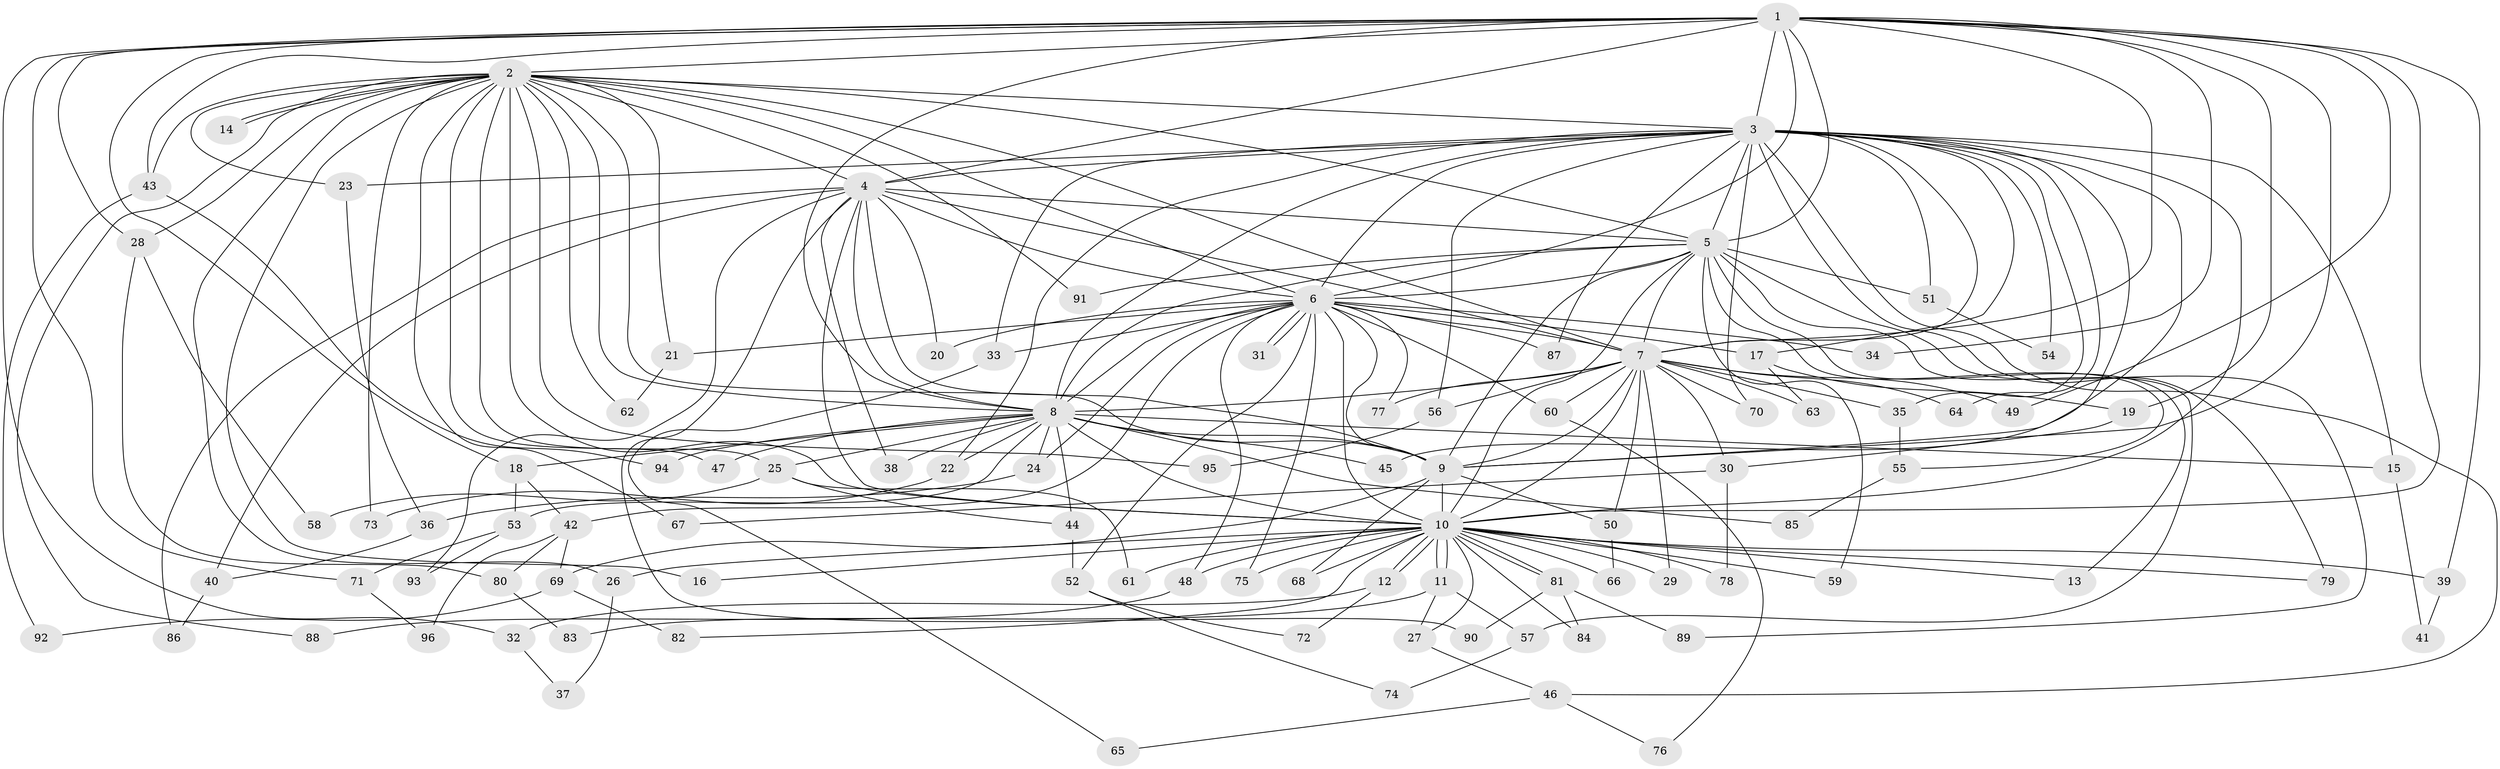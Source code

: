 // Generated by graph-tools (version 1.1) at 2025/01/03/09/25 03:01:27]
// undirected, 96 vertices, 217 edges
graph export_dot {
graph [start="1"]
  node [color=gray90,style=filled];
  1;
  2;
  3;
  4;
  5;
  6;
  7;
  8;
  9;
  10;
  11;
  12;
  13;
  14;
  15;
  16;
  17;
  18;
  19;
  20;
  21;
  22;
  23;
  24;
  25;
  26;
  27;
  28;
  29;
  30;
  31;
  32;
  33;
  34;
  35;
  36;
  37;
  38;
  39;
  40;
  41;
  42;
  43;
  44;
  45;
  46;
  47;
  48;
  49;
  50;
  51;
  52;
  53;
  54;
  55;
  56;
  57;
  58;
  59;
  60;
  61;
  62;
  63;
  64;
  65;
  66;
  67;
  68;
  69;
  70;
  71;
  72;
  73;
  74;
  75;
  76;
  77;
  78;
  79;
  80;
  81;
  82;
  83;
  84;
  85;
  86;
  87;
  88;
  89;
  90;
  91;
  92;
  93;
  94;
  95;
  96;
  1 -- 2;
  1 -- 3;
  1 -- 4;
  1 -- 5;
  1 -- 6;
  1 -- 7;
  1 -- 8;
  1 -- 9;
  1 -- 10;
  1 -- 18;
  1 -- 19;
  1 -- 28;
  1 -- 32;
  1 -- 34;
  1 -- 39;
  1 -- 43;
  1 -- 49;
  1 -- 71;
  2 -- 3;
  2 -- 4;
  2 -- 5;
  2 -- 6;
  2 -- 7;
  2 -- 8;
  2 -- 9;
  2 -- 10;
  2 -- 14;
  2 -- 14;
  2 -- 16;
  2 -- 21;
  2 -- 23;
  2 -- 25;
  2 -- 26;
  2 -- 28;
  2 -- 43;
  2 -- 47;
  2 -- 62;
  2 -- 67;
  2 -- 73;
  2 -- 88;
  2 -- 91;
  2 -- 95;
  3 -- 4;
  3 -- 5;
  3 -- 6;
  3 -- 7;
  3 -- 8;
  3 -- 9;
  3 -- 10;
  3 -- 15;
  3 -- 17;
  3 -- 22;
  3 -- 23;
  3 -- 33;
  3 -- 35;
  3 -- 45;
  3 -- 46;
  3 -- 51;
  3 -- 54;
  3 -- 56;
  3 -- 64;
  3 -- 70;
  3 -- 79;
  3 -- 87;
  4 -- 5;
  4 -- 6;
  4 -- 7;
  4 -- 8;
  4 -- 9;
  4 -- 10;
  4 -- 20;
  4 -- 38;
  4 -- 40;
  4 -- 86;
  4 -- 90;
  4 -- 93;
  5 -- 6;
  5 -- 7;
  5 -- 8;
  5 -- 9;
  5 -- 10;
  5 -- 13;
  5 -- 51;
  5 -- 55;
  5 -- 57;
  5 -- 59;
  5 -- 89;
  5 -- 91;
  6 -- 7;
  6 -- 8;
  6 -- 9;
  6 -- 10;
  6 -- 17;
  6 -- 20;
  6 -- 21;
  6 -- 24;
  6 -- 31;
  6 -- 31;
  6 -- 33;
  6 -- 34;
  6 -- 42;
  6 -- 48;
  6 -- 52;
  6 -- 60;
  6 -- 75;
  6 -- 77;
  6 -- 87;
  7 -- 8;
  7 -- 9;
  7 -- 10;
  7 -- 29;
  7 -- 30;
  7 -- 35;
  7 -- 49;
  7 -- 50;
  7 -- 56;
  7 -- 60;
  7 -- 63;
  7 -- 64;
  7 -- 70;
  7 -- 77;
  8 -- 9;
  8 -- 10;
  8 -- 15;
  8 -- 18;
  8 -- 22;
  8 -- 24;
  8 -- 25;
  8 -- 38;
  8 -- 44;
  8 -- 45;
  8 -- 47;
  8 -- 53;
  8 -- 85;
  8 -- 94;
  9 -- 10;
  9 -- 50;
  9 -- 68;
  9 -- 69;
  10 -- 11;
  10 -- 11;
  10 -- 12;
  10 -- 12;
  10 -- 13;
  10 -- 16;
  10 -- 26;
  10 -- 27;
  10 -- 29;
  10 -- 39;
  10 -- 48;
  10 -- 59;
  10 -- 61;
  10 -- 66;
  10 -- 68;
  10 -- 75;
  10 -- 78;
  10 -- 79;
  10 -- 81;
  10 -- 81;
  10 -- 82;
  10 -- 84;
  11 -- 27;
  11 -- 57;
  11 -- 83;
  12 -- 32;
  12 -- 72;
  15 -- 41;
  17 -- 19;
  17 -- 63;
  18 -- 42;
  18 -- 53;
  19 -- 30;
  21 -- 62;
  22 -- 73;
  23 -- 36;
  24 -- 36;
  25 -- 44;
  25 -- 58;
  25 -- 61;
  26 -- 37;
  27 -- 46;
  28 -- 58;
  28 -- 80;
  30 -- 67;
  30 -- 78;
  32 -- 37;
  33 -- 65;
  35 -- 55;
  36 -- 40;
  39 -- 41;
  40 -- 86;
  42 -- 69;
  42 -- 80;
  42 -- 96;
  43 -- 92;
  43 -- 94;
  44 -- 52;
  46 -- 65;
  46 -- 76;
  48 -- 88;
  50 -- 66;
  51 -- 54;
  52 -- 72;
  52 -- 74;
  53 -- 71;
  53 -- 93;
  55 -- 85;
  56 -- 95;
  57 -- 74;
  60 -- 76;
  69 -- 82;
  69 -- 92;
  71 -- 96;
  80 -- 83;
  81 -- 84;
  81 -- 89;
  81 -- 90;
}
